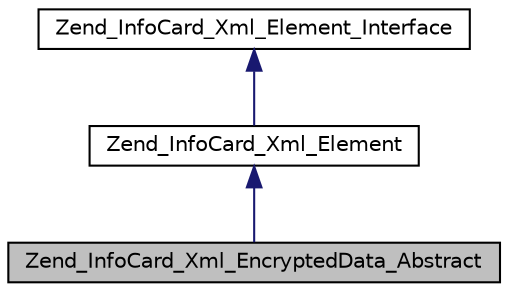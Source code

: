 digraph G
{
  edge [fontname="Helvetica",fontsize="10",labelfontname="Helvetica",labelfontsize="10"];
  node [fontname="Helvetica",fontsize="10",shape=record];
  Node1 [label="Zend_InfoCard_Xml_EncryptedData_Abstract",height=0.2,width=0.4,color="black", fillcolor="grey75", style="filled" fontcolor="black"];
  Node2 -> Node1 [dir="back",color="midnightblue",fontsize="10",style="solid",fontname="Helvetica"];
  Node2 [label="Zend_InfoCard_Xml_Element",height=0.2,width=0.4,color="black", fillcolor="white", style="filled",URL="$class_zend___info_card___xml___element.html"];
  Node3 -> Node2 [dir="back",color="midnightblue",fontsize="10",style="solid",fontname="Helvetica"];
  Node3 [label="Zend_InfoCard_Xml_Element_Interface",height=0.2,width=0.4,color="black", fillcolor="white", style="filled",URL="$interface_zend___info_card___xml___element___interface.html"];
}
